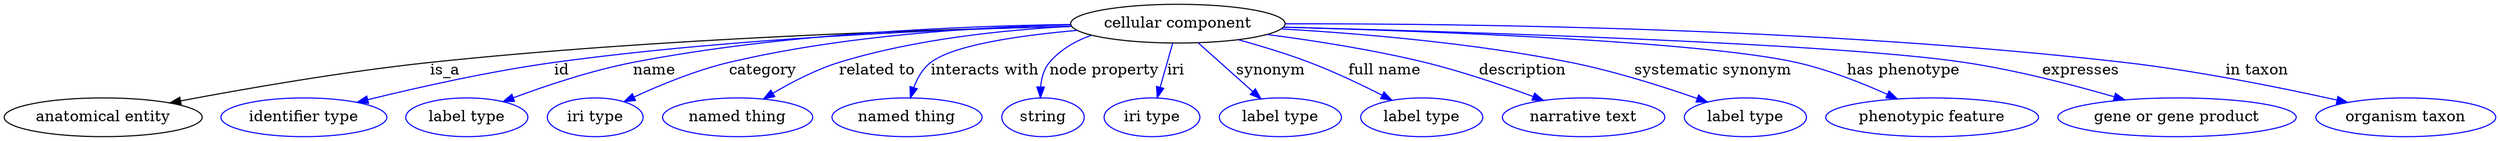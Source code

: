 digraph {
	graph [bb="0,0,1854,122"];
	node [label="\N"];
	"cellular component"	 [height=0.5,
		label="cellular component",
		pos="876.25,104",
		width=2.1702];
	"anatomical entity"	 [height=0.5,
		pos="71.251,18",
		width=1.9792];
	"cellular component" -> "anatomical entity"	 [label=is_a,
		lp="338.53,61",
		pos="e,123.26,30.397 798.63,101.75 691.94,98.015 494.17,88.775 326.7,68 260.06,59.734 184.72,44.218 133.23,32.653"];
	id	 [color=blue,
		height=0.5,
		label="identifier type",
		pos="220.25,18",
		width=1.652];
	"cellular component" -> id	 [color=blue,
		label=id,
		lp="424.7,61",
		pos="e,262.31,30.897 798.42,101.74 706.95,98.186 550.81,89.349 418.36,68 368,59.882 311.7,45.106 272.03,33.714",
		style=solid];
	name	 [color=blue,
		height=0.5,
		label="label type",
		pos="342.25,18",
		width=1.2425];
	"cellular component" -> name	 [color=blue,
		label=name,
		lp="494.41,61",
		pos="e,372.24,31.548 800.27,99.477 702.49,93.246 538.15,81.276 478.93,68 445.23,60.444 408.54,46.699 381.67,35.53",
		style=solid];
	category	 [color=blue,
		height=0.5,
		label="iri type",
		pos="440.25,18",
		width=0.9834];
	"cellular component" -> category	 [color=blue,
		label=category,
		lp="574.35,61",
		pos="e,464.27,31.638 801.65,98.521 720.39,92.064 595.86,80.607 550.06,68 523.14,60.591 494.49,47.345 473.2,36.347",
		style=solid];
	"related to"	 [color=blue,
		height=0.5,
		label="named thing",
		pos="547.25,18",
		width=1.5019];
	"cellular component" -> "related to"	 [color=blue,
		label="related to",
		lp="657.49,61",
		pos="e,569.43,34.6 804.68,96.647 743.97,89.834 661.92,79.103 630.78,68 612.15,61.357 593.1,50.338 577.9,40.333",
		style=solid];
	"interacts with"	 [color=blue,
		height=0.5,
		label="named thing",
		pos="673.25,18",
		width=1.5019];
	"cellular component" -> "interacts with"	 [color=blue,
		label="interacts with",
		lp="737.16,61",
		pos="e,678.08,36.349 805.96,96.12 763.86,90.205 715.34,80.899 698.44,68 691.11,62.405 685.75,54.089 681.91,45.839",
		style=solid];
	"node property"	 [color=blue,
		height=0.5,
		label=string,
		pos="775.25,18",
		width=0.8403];
	"cellular component" -> "node property"	 [color=blue,
		label="node property",
		lp="824.32,61",
		pos="e,774.74,36.474 819.55,91.569 806.6,86.263 794.04,78.718 785.11,68 780.13,62.018 777.4,54.241 775.98,46.609",
		style=solid];
	iri	 [color=blue,
		height=0.5,
		label="iri type",
		pos="859.25,18",
		width=0.9834];
	"cellular component" -> iri	 [color=blue,
		label=iri,
		lp="875.47,61",
		pos="e,862.79,35.917 872.65,85.762 870.35,74.168 867.34,58.931 864.75,45.843",
		style=solid];
	synonym	 [color=blue,
		height=0.5,
		label="label type",
		pos="957.25,18",
		width=1.2425];
	"cellular component" -> synonym	 [color=blue,
		label=synonym,
		lp="947.92,61",
		pos="e,941.32,34.919 893.03,86.181 905,73.478 921.23,56.249 934.37,42.289",
		style=solid];
	"full name"	 [color=blue,
		height=0.5,
		label="label type",
		pos="1064.3,18",
		width=1.2425];
	"cellular component" -> "full name"	 [color=blue,
		label="full name",
		lp="1031.9,61",
		pos="e,1040.1,33.432 922.45,89.483 939.9,83.495 959.75,76.067 977.25,68 995.63,59.525 1015.3,48.442 1031.2,38.866",
		style=solid];
	description	 [color=blue,
		height=0.5,
		label="narrative text",
		pos="1184.3,18",
		width=1.5834];
	"cellular component" -> description	 [color=blue,
		label=description,
		lp="1131.4,61",
		pos="e,1152.5,33.038 942.87,94.388 978.67,88.405 1023.3,79.618 1062.3,68 1089.9,59.743 1119.9,47.485 1143.3,37.174",
		style=solid];
	"systematic synonym"	 [color=blue,
		height=0.5,
		label="label type",
		pos="1304.3,18",
		width=1.2425];
	"cellular component" -> "systematic synonym"	 [color=blue,
		label="systematic synonym",
		lp="1270.2,61",
		pos="e,1273.9,31.238 951.88,99.273 1010.9,94.47 1094.6,85.198 1166.3,68 1200.1,59.87 1237.2,46.164 1264.3,35.156",
		style=solid];
	"has phenotype"	 [color=blue,
		height=0.5,
		label="phenotypic feature",
		pos="1443.3,18",
		width=2.1155];
	"cellular component" -> "has phenotype"	 [color=blue,
		label="has phenotype",
		lp="1410.5,61",
		pos="e,1413.4,34.718 953.55,101.06 1064.2,96.309 1261.9,85.653 1331.3,68 1356.6,61.544 1383.4,49.773 1404.4,39.274",
		style=solid];
	expresses	 [color=blue,
		height=0.5,
		label="gene or gene product",
		pos="1622.3,18",
		width=2.3474];
	"cellular component" -> expresses	 [color=blue,
		label=expresses,
		lp="1538.1,61",
		pos="e,1579.7,33.578 953.74,101.36 1088.4,96.394 1360.4,84.666 1454.3,68 1493.8,60.985 1537.1,47.931 1569.9,36.921",
		style=solid];
	"in taxon"	 [color=blue,
		height=0.5,
		label="organism taxon",
		pos="1789.3,18",
		width=1.7978];
	"cellular component" -> "in taxon"	 [color=blue,
		label="in taxon",
		lp="1666,61",
		pos="e,1743.8,30.874 953.92,101.56 1109.1,96.416 1452.4,83.651 1569.3,68 1626.1,60.388 1689.9,45.126 1734.1,33.455",
		style=solid];
}
